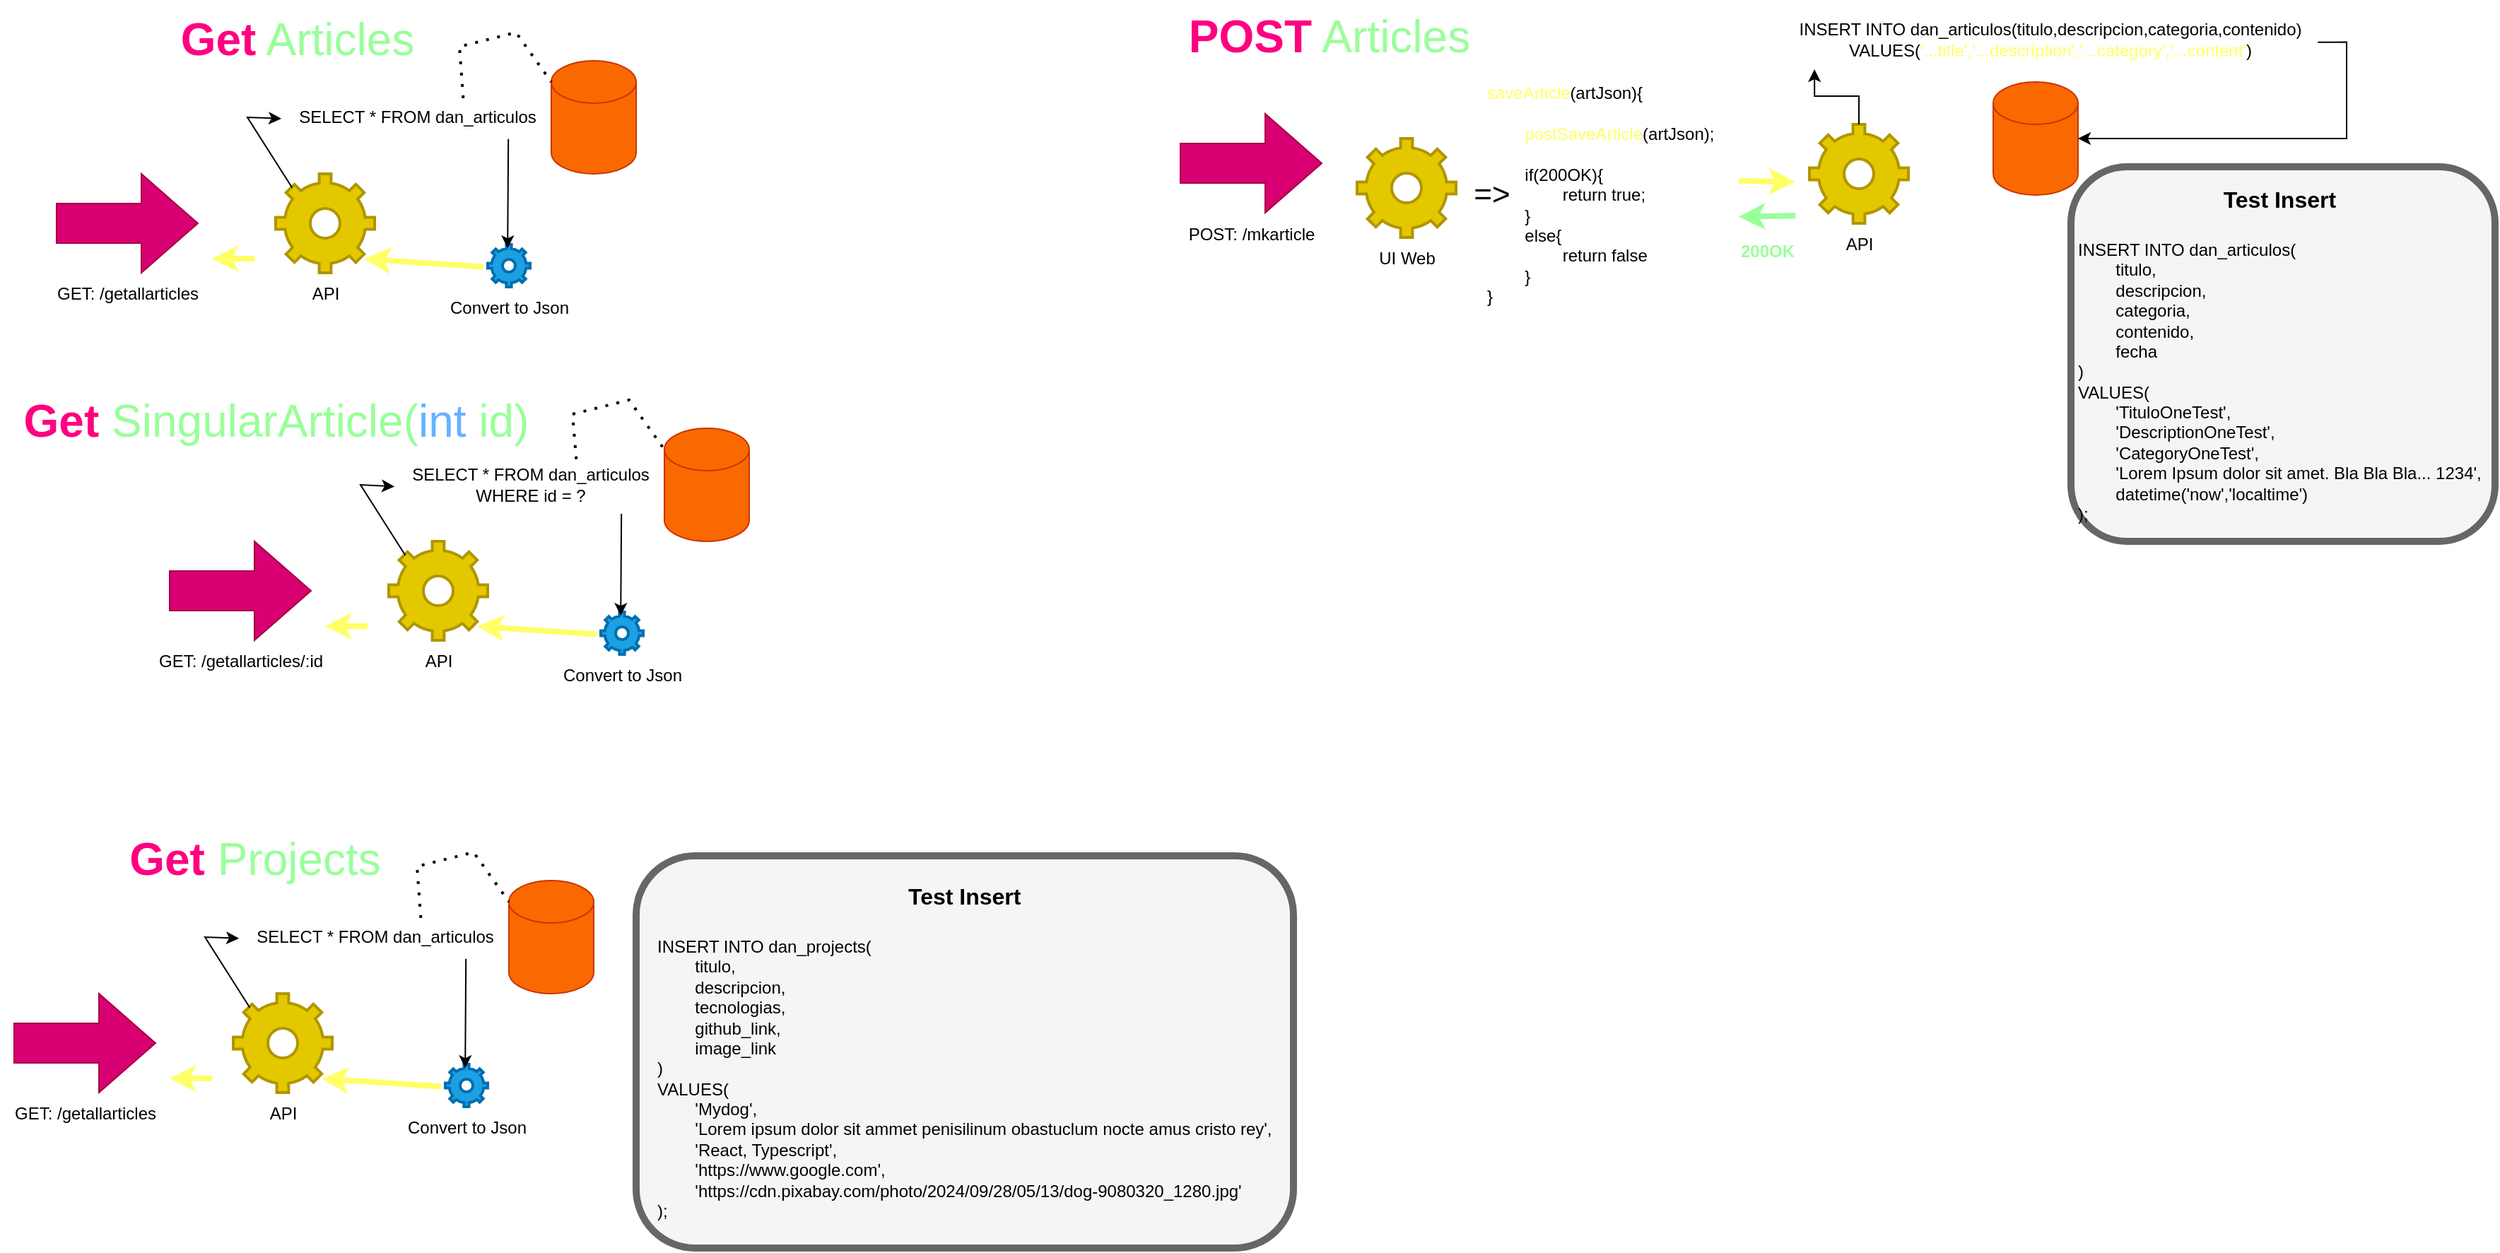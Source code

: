 <mxfile version="24.7.17">
  <diagram name="Page-1" id="a8RFTiZ0xdz1UtsjQKAN">
    <mxGraphModel dx="989" dy="588" grid="1" gridSize="10" guides="1" tooltips="1" connect="1" arrows="1" fold="1" page="1" pageScale="1" pageWidth="850" pageHeight="1100" math="0" shadow="0">
      <root>
        <mxCell id="0" />
        <mxCell id="1" parent="0" />
        <mxCell id="RCEUancECo5pNCRaxEBl-1" value="&lt;b&gt;&lt;font color=&quot;#ff0080&quot;&gt;Get&lt;/font&gt;&lt;/b&gt; Articles" style="text;html=1;align=center;verticalAlign=middle;resizable=0;points=[];autosize=1;strokeColor=none;fillColor=none;fontSize=32;fontColor=#99FF99;" parent="1" vertex="1">
          <mxGeometry x="150" y="40" width="190" height="50" as="geometry" />
        </mxCell>
        <mxCell id="RCEUancECo5pNCRaxEBl-2" value="" style="html=1;shadow=0;dashed=0;align=center;verticalAlign=middle;shape=mxgraph.arrows2.arrow;dy=0.6;dx=40;notch=0;fillColor=#d80073;fontColor=#ffffff;strokeColor=#A50040;spacing=0;" parent="1" vertex="1">
          <mxGeometry x="75" y="160" width="100" height="70" as="geometry" />
        </mxCell>
        <mxCell id="RCEUancECo5pNCRaxEBl-4" value="GET: /getallarticles" style="text;html=1;align=center;verticalAlign=middle;resizable=0;points=[];autosize=1;strokeColor=none;fillColor=none;" parent="1" vertex="1">
          <mxGeometry x="65" y="230" width="120" height="30" as="geometry" />
        </mxCell>
        <mxCell id="RCEUancECo5pNCRaxEBl-5" value="" style="html=1;verticalLabelPosition=bottom;align=center;labelBackgroundColor=#ffffff;verticalAlign=top;strokeWidth=2;strokeColor=#B09500;shadow=0;dashed=0;shape=mxgraph.ios7.icons.settings;fillColor=#e3c800;fontColor=#000000;" parent="1" vertex="1">
          <mxGeometry x="230" y="160" width="70" height="70" as="geometry" />
        </mxCell>
        <mxCell id="RCEUancECo5pNCRaxEBl-6" value="API" style="text;html=1;align=center;verticalAlign=middle;resizable=0;points=[];autosize=1;strokeColor=none;fillColor=none;" parent="1" vertex="1">
          <mxGeometry x="245" y="230" width="40" height="30" as="geometry" />
        </mxCell>
        <mxCell id="RCEUancECo5pNCRaxEBl-7" value="" style="shape=cylinder3;whiteSpace=wrap;html=1;boundedLbl=1;backgroundOutline=1;size=15;fillColor=#fa6800;fontColor=#000000;strokeColor=#C73500;" parent="1" vertex="1">
          <mxGeometry x="425" y="80" width="60" height="80" as="geometry" />
        </mxCell>
        <mxCell id="RCEUancECo5pNCRaxEBl-9" value="SELECT * FROM dan_articulos" style="text;html=1;align=center;verticalAlign=middle;resizable=0;points=[];autosize=1;strokeColor=none;fillColor=none;" parent="1" vertex="1">
          <mxGeometry x="235" y="105" width="190" height="30" as="geometry" />
        </mxCell>
        <mxCell id="RCEUancECo5pNCRaxEBl-10" value="" style="endArrow=classic;html=1;rounded=0;entryX=-0.005;entryY=0.53;entryDx=0;entryDy=0;entryPerimeter=0;exitX=0.167;exitY=0.141;exitDx=0;exitDy=0;exitPerimeter=0;" parent="1" source="RCEUancECo5pNCRaxEBl-5" target="RCEUancECo5pNCRaxEBl-9" edge="1">
          <mxGeometry width="50" height="50" relative="1" as="geometry">
            <mxPoint x="200" y="170" as="sourcePoint" />
            <mxPoint x="250" y="120" as="targetPoint" />
            <Array as="points">
              <mxPoint x="210" y="120" />
            </Array>
          </mxGeometry>
        </mxCell>
        <mxCell id="RCEUancECo5pNCRaxEBl-11" value="" style="html=1;verticalLabelPosition=bottom;align=center;labelBackgroundColor=#ffffff;verticalAlign=top;strokeWidth=2;strokeColor=#006EAF;shadow=0;dashed=0;shape=mxgraph.ios7.icons.settings;fillColor=#1ba1e2;fontColor=#ffffff;" parent="1" vertex="1">
          <mxGeometry x="380" y="210" width="30" height="30" as="geometry" />
        </mxCell>
        <mxCell id="RCEUancECo5pNCRaxEBl-12" value="Convert to Json" style="text;html=1;align=center;verticalAlign=middle;resizable=0;points=[];autosize=1;strokeColor=none;fillColor=none;" parent="1" vertex="1">
          <mxGeometry x="340" y="240" width="110" height="30" as="geometry" />
        </mxCell>
        <mxCell id="RCEUancECo5pNCRaxEBl-13" value="" style="endArrow=classic;html=1;rounded=0;entryX=0.47;entryY=0.087;entryDx=0;entryDy=0;entryPerimeter=0;exitX=0.84;exitY=1.013;exitDx=0;exitDy=0;exitPerimeter=0;" parent="1" source="RCEUancECo5pNCRaxEBl-9" target="RCEUancECo5pNCRaxEBl-11" edge="1">
          <mxGeometry width="50" height="50" relative="1" as="geometry">
            <mxPoint x="360" y="200" as="sourcePoint" />
            <mxPoint x="410" y="150" as="targetPoint" />
          </mxGeometry>
        </mxCell>
        <mxCell id="RCEUancECo5pNCRaxEBl-14" value="" style="endArrow=none;dashed=1;html=1;dashPattern=1 3;strokeWidth=2;rounded=0;entryX=0;entryY=0;entryDx=0;entryDy=15;entryPerimeter=0;exitX=0.672;exitY=0.047;exitDx=0;exitDy=0;exitPerimeter=0;" parent="1" source="RCEUancECo5pNCRaxEBl-9" target="RCEUancECo5pNCRaxEBl-7" edge="1">
          <mxGeometry width="50" height="50" relative="1" as="geometry">
            <mxPoint x="360" y="120" as="sourcePoint" />
            <mxPoint x="410" y="70" as="targetPoint" />
            <Array as="points">
              <mxPoint x="360" y="70" />
              <mxPoint x="400" y="60" />
            </Array>
          </mxGeometry>
        </mxCell>
        <mxCell id="RCEUancECo5pNCRaxEBl-15" value="" style="endArrow=classic;html=1;rounded=0;entryX=0.896;entryY=0.86;entryDx=0;entryDy=0;entryPerimeter=0;exitX=-0.105;exitY=0.524;exitDx=0;exitDy=0;exitPerimeter=0;fillColor=#ffff88;strokeColor=#FFFF66;strokeWidth=4;" parent="1" source="RCEUancECo5pNCRaxEBl-11" target="RCEUancECo5pNCRaxEBl-5" edge="1">
          <mxGeometry width="50" height="50" relative="1" as="geometry">
            <mxPoint x="280" y="330" as="sourcePoint" />
            <mxPoint x="330" y="280" as="targetPoint" />
          </mxGeometry>
        </mxCell>
        <mxCell id="RCEUancECo5pNCRaxEBl-16" value="" style="endArrow=classic;html=1;rounded=0;entryX=0.896;entryY=0.86;entryDx=0;entryDy=0;entryPerimeter=0;fillColor=#ffff88;strokeColor=#FFFF66;strokeWidth=4;" parent="1" edge="1">
          <mxGeometry width="50" height="50" relative="1" as="geometry">
            <mxPoint x="215" y="220" as="sourcePoint" />
            <mxPoint x="185" y="220" as="targetPoint" />
          </mxGeometry>
        </mxCell>
        <mxCell id="ubVi9tjZ42XdAKql5at5-1" value="&lt;font color=&quot;#ff0080&quot;&gt;&lt;b&gt;Get&lt;/b&gt;&lt;/font&gt; SingularArticle(&lt;font color=&quot;#66b2ff&quot;&gt;int&lt;/font&gt; id)" style="text;html=1;align=center;verticalAlign=middle;resizable=0;points=[];autosize=1;strokeColor=none;fillColor=none;fontSize=32;fontColor=#99FF99;" parent="1" vertex="1">
          <mxGeometry x="40" y="310" width="380" height="50" as="geometry" />
        </mxCell>
        <mxCell id="ubVi9tjZ42XdAKql5at5-2" value="" style="html=1;shadow=0;dashed=0;align=center;verticalAlign=middle;shape=mxgraph.arrows2.arrow;dy=0.6;dx=40;notch=0;fillColor=#d80073;fontColor=#ffffff;strokeColor=#A50040;spacing=0;" parent="1" vertex="1">
          <mxGeometry x="155" y="420" width="100" height="70" as="geometry" />
        </mxCell>
        <mxCell id="ubVi9tjZ42XdAKql5at5-3" value="GET: /getallarticles/:id" style="text;html=1;align=center;verticalAlign=middle;resizable=0;points=[];autosize=1;strokeColor=none;fillColor=none;" parent="1" vertex="1">
          <mxGeometry x="135" y="490" width="140" height="30" as="geometry" />
        </mxCell>
        <mxCell id="ubVi9tjZ42XdAKql5at5-4" value="" style="html=1;verticalLabelPosition=bottom;align=center;labelBackgroundColor=#ffffff;verticalAlign=top;strokeWidth=2;strokeColor=#B09500;shadow=0;dashed=0;shape=mxgraph.ios7.icons.settings;fillColor=#e3c800;fontColor=#000000;" parent="1" vertex="1">
          <mxGeometry x="310" y="420" width="70" height="70" as="geometry" />
        </mxCell>
        <mxCell id="ubVi9tjZ42XdAKql5at5-5" value="API" style="text;html=1;align=center;verticalAlign=middle;resizable=0;points=[];autosize=1;strokeColor=none;fillColor=none;" parent="1" vertex="1">
          <mxGeometry x="325" y="490" width="40" height="30" as="geometry" />
        </mxCell>
        <mxCell id="ubVi9tjZ42XdAKql5at5-6" value="" style="shape=cylinder3;whiteSpace=wrap;html=1;boundedLbl=1;backgroundOutline=1;size=15;fillColor=#fa6800;fontColor=#000000;strokeColor=#C73500;" parent="1" vertex="1">
          <mxGeometry x="505" y="340" width="60" height="80" as="geometry" />
        </mxCell>
        <mxCell id="ubVi9tjZ42XdAKql5at5-7" value="SELECT * FROM dan_articulos&lt;div&gt;WHERE id = ?&lt;/div&gt;" style="text;html=1;align=center;verticalAlign=middle;resizable=0;points=[];autosize=1;strokeColor=none;fillColor=none;" parent="1" vertex="1">
          <mxGeometry x="315" y="360" width="190" height="40" as="geometry" />
        </mxCell>
        <mxCell id="ubVi9tjZ42XdAKql5at5-8" value="" style="endArrow=classic;html=1;rounded=0;entryX=-0.005;entryY=0.53;entryDx=0;entryDy=0;entryPerimeter=0;exitX=0.167;exitY=0.141;exitDx=0;exitDy=0;exitPerimeter=0;" parent="1" source="ubVi9tjZ42XdAKql5at5-4" target="ubVi9tjZ42XdAKql5at5-7" edge="1">
          <mxGeometry width="50" height="50" relative="1" as="geometry">
            <mxPoint x="280" y="430" as="sourcePoint" />
            <mxPoint x="330" y="380" as="targetPoint" />
            <Array as="points">
              <mxPoint x="290" y="380" />
            </Array>
          </mxGeometry>
        </mxCell>
        <mxCell id="ubVi9tjZ42XdAKql5at5-9" value="" style="html=1;verticalLabelPosition=bottom;align=center;labelBackgroundColor=#ffffff;verticalAlign=top;strokeWidth=2;strokeColor=#006EAF;shadow=0;dashed=0;shape=mxgraph.ios7.icons.settings;fillColor=#1ba1e2;fontColor=#ffffff;" parent="1" vertex="1">
          <mxGeometry x="460" y="470" width="30" height="30" as="geometry" />
        </mxCell>
        <mxCell id="ubVi9tjZ42XdAKql5at5-10" value="Convert to Json" style="text;html=1;align=center;verticalAlign=middle;resizable=0;points=[];autosize=1;strokeColor=none;fillColor=none;" parent="1" vertex="1">
          <mxGeometry x="420" y="500" width="110" height="30" as="geometry" />
        </mxCell>
        <mxCell id="ubVi9tjZ42XdAKql5at5-11" value="" style="endArrow=classic;html=1;rounded=0;entryX=0.47;entryY=0.087;entryDx=0;entryDy=0;entryPerimeter=0;exitX=0.84;exitY=1.013;exitDx=0;exitDy=0;exitPerimeter=0;" parent="1" source="ubVi9tjZ42XdAKql5at5-7" target="ubVi9tjZ42XdAKql5at5-9" edge="1">
          <mxGeometry width="50" height="50" relative="1" as="geometry">
            <mxPoint x="440" y="460" as="sourcePoint" />
            <mxPoint x="490" y="410" as="targetPoint" />
          </mxGeometry>
        </mxCell>
        <mxCell id="ubVi9tjZ42XdAKql5at5-12" value="" style="endArrow=none;dashed=1;html=1;dashPattern=1 3;strokeWidth=2;rounded=0;entryX=0;entryY=0;entryDx=0;entryDy=15;entryPerimeter=0;exitX=0.672;exitY=0.047;exitDx=0;exitDy=0;exitPerimeter=0;" parent="1" source="ubVi9tjZ42XdAKql5at5-7" target="ubVi9tjZ42XdAKql5at5-6" edge="1">
          <mxGeometry width="50" height="50" relative="1" as="geometry">
            <mxPoint x="440" y="380" as="sourcePoint" />
            <mxPoint x="490" y="330" as="targetPoint" />
            <Array as="points">
              <mxPoint x="440" y="330" />
              <mxPoint x="480" y="320" />
            </Array>
          </mxGeometry>
        </mxCell>
        <mxCell id="ubVi9tjZ42XdAKql5at5-13" value="" style="endArrow=classic;html=1;rounded=0;entryX=0.896;entryY=0.86;entryDx=0;entryDy=0;entryPerimeter=0;exitX=-0.105;exitY=0.524;exitDx=0;exitDy=0;exitPerimeter=0;fillColor=#ffff88;strokeColor=#FFFF66;strokeWidth=4;" parent="1" source="ubVi9tjZ42XdAKql5at5-9" target="ubVi9tjZ42XdAKql5at5-4" edge="1">
          <mxGeometry width="50" height="50" relative="1" as="geometry">
            <mxPoint x="360" y="590" as="sourcePoint" />
            <mxPoint x="410" y="540" as="targetPoint" />
          </mxGeometry>
        </mxCell>
        <mxCell id="ubVi9tjZ42XdAKql5at5-14" value="" style="endArrow=classic;html=1;rounded=0;entryX=0.896;entryY=0.86;entryDx=0;entryDy=0;entryPerimeter=0;fillColor=#ffff88;strokeColor=#FFFF66;strokeWidth=4;" parent="1" edge="1">
          <mxGeometry width="50" height="50" relative="1" as="geometry">
            <mxPoint x="295" y="480" as="sourcePoint" />
            <mxPoint x="265" y="480" as="targetPoint" />
          </mxGeometry>
        </mxCell>
        <mxCell id="ubVi9tjZ42XdAKql5at5-15" value="&lt;b&gt;&lt;font color=&quot;#ff0080&quot;&gt;POST&lt;/font&gt;&lt;/b&gt; Articles" style="text;html=1;align=center;verticalAlign=middle;resizable=0;points=[];autosize=1;strokeColor=none;fillColor=none;fontSize=32;fontColor=#99FF99;" parent="1" vertex="1">
          <mxGeometry x="865" y="37.5" width="220" height="50" as="geometry" />
        </mxCell>
        <mxCell id="ubVi9tjZ42XdAKql5at5-16" value="" style="html=1;shadow=0;dashed=0;align=center;verticalAlign=middle;shape=mxgraph.arrows2.arrow;dy=0.6;dx=40;notch=0;fillColor=#d80073;fontColor=#ffffff;strokeColor=#A50040;spacing=0;" parent="1" vertex="1">
          <mxGeometry x="870" y="117.5" width="100" height="70" as="geometry" />
        </mxCell>
        <mxCell id="ubVi9tjZ42XdAKql5at5-17" value="POST: /mkarticle" style="text;align=center;verticalAlign=middle;resizable=0;points=[];autosize=1;strokeColor=none;fillColor=none;html=1;fontFamily=Helvetica;" parent="1" vertex="1">
          <mxGeometry x="865" y="187.5" width="110" height="30" as="geometry" />
        </mxCell>
        <mxCell id="ubVi9tjZ42XdAKql5at5-43" value="" style="html=1;verticalLabelPosition=bottom;align=center;labelBackgroundColor=#ffffff;verticalAlign=top;strokeWidth=2;strokeColor=#B09500;shadow=0;dashed=0;shape=mxgraph.ios7.icons.settings;fillColor=#e3c800;fontColor=#000000;" parent="1" vertex="1">
          <mxGeometry x="995" y="135" width="70" height="70" as="geometry" />
        </mxCell>
        <mxCell id="ubVi9tjZ42XdAKql5at5-44" value="UI Web" style="text;html=1;align=center;verticalAlign=middle;resizable=0;points=[];autosize=1;strokeColor=none;fillColor=none;" parent="1" vertex="1">
          <mxGeometry x="1000" y="205" width="60" height="30" as="geometry" />
        </mxCell>
        <mxCell id="ubVi9tjZ42XdAKql5at5-45" value="&lt;font color=&quot;#ffff66&quot;&gt;saveArticle&lt;/font&gt;(artJson){&lt;div&gt;&lt;br&gt;&lt;div&gt;&lt;font color=&quot;#ffff66&quot;&gt;&lt;span style=&quot;white-space: pre;&quot;&gt;&#x9;&lt;/span&gt;postSaveArticle&lt;/font&gt;(artJson);&lt;/div&gt;&lt;div&gt;&lt;br&gt;&lt;/div&gt;&lt;div&gt;&lt;span style=&quot;white-space: pre;&quot;&gt;&#x9;&lt;/span&gt;if(200OK){&lt;/div&gt;&lt;div&gt;&lt;span style=&quot;white-space: pre;&quot;&gt;&#x9;&lt;span style=&quot;white-space: pre;&quot;&gt;&#x9;&lt;/span&gt;&lt;/span&gt;return true;&amp;nbsp;&lt;br&gt;&lt;/div&gt;&lt;div&gt;&lt;span style=&quot;white-space: pre;&quot;&gt;&#x9;&lt;/span&gt;}&lt;/div&gt;&lt;div&gt;&lt;span style=&quot;white-space: pre;&quot;&gt;&#x9;&lt;/span&gt;else{&lt;/div&gt;&lt;div&gt;&lt;span style=&quot;white-space: pre;&quot;&gt;&#x9;&lt;span style=&quot;white-space: pre;&quot;&gt;&#x9;&lt;/span&gt;&lt;/span&gt;return false&lt;/div&gt;&lt;div&gt;&lt;span style=&quot;white-space: pre;&quot;&gt;&#x9;&lt;/span&gt;}&lt;br&gt;&lt;div&gt;}&lt;/div&gt;&lt;/div&gt;&lt;/div&gt;" style="text;html=1;align=left;verticalAlign=middle;resizable=0;points=[];autosize=1;strokeColor=none;fillColor=none;" parent="1" vertex="1">
          <mxGeometry x="1085" y="90" width="180" height="170" as="geometry" />
        </mxCell>
        <mxCell id="ubVi9tjZ42XdAKql5at5-48" value="=&amp;gt;" style="text;html=1;align=center;verticalAlign=middle;resizable=0;points=[];autosize=1;strokeColor=none;fillColor=none;fontSize=22;" parent="1" vertex="1">
          <mxGeometry x="1065" y="155" width="50" height="40" as="geometry" />
        </mxCell>
        <mxCell id="ubVi9tjZ42XdAKql5at5-49" value="" style="html=1;verticalLabelPosition=bottom;align=center;labelBackgroundColor=#ffffff;verticalAlign=top;strokeWidth=2;strokeColor=#B09500;shadow=0;dashed=0;shape=mxgraph.ios7.icons.settings;fillColor=#e3c800;fontColor=#000000;" parent="1" vertex="1">
          <mxGeometry x="1315" y="125" width="70" height="70" as="geometry" />
        </mxCell>
        <mxCell id="ubVi9tjZ42XdAKql5at5-51" value="" style="endArrow=classic;html=1;rounded=0;fillColor=#ffff88;strokeColor=#FFFF66;strokeWidth=4;" parent="1" edge="1">
          <mxGeometry width="50" height="50" relative="1" as="geometry">
            <mxPoint x="1265" y="165.0" as="sourcePoint" />
            <mxPoint x="1305" y="165.69" as="targetPoint" />
          </mxGeometry>
        </mxCell>
        <mxCell id="ubVi9tjZ42XdAKql5at5-53" value="API" style="text;html=1;align=center;verticalAlign=middle;resizable=0;points=[];autosize=1;strokeColor=none;fillColor=none;" parent="1" vertex="1">
          <mxGeometry x="1330" y="195" width="40" height="30" as="geometry" />
        </mxCell>
        <mxCell id="ubVi9tjZ42XdAKql5at5-54" value="INSERT INTO dan_articulos(titulo,descripcion,categoria,contenido)&lt;div&gt;VALUES(&lt;font color=&quot;#ffff66&quot;&gt;&#39;...title&#39;,&#39;...description&#39;,&#39;...category&#39;,&#39;...content&#39;&lt;/font&gt;)&lt;/div&gt;" style="text;html=1;align=center;verticalAlign=middle;resizable=0;points=[];autosize=1;strokeColor=none;fillColor=none;" parent="1" vertex="1">
          <mxGeometry x="1295" y="45" width="380" height="40" as="geometry" />
        </mxCell>
        <mxCell id="ubVi9tjZ42XdAKql5at5-56" value="" style="shape=cylinder3;whiteSpace=wrap;html=1;boundedLbl=1;backgroundOutline=1;size=15;fillColor=#fa6800;fontColor=#000000;strokeColor=#C73500;" parent="1" vertex="1">
          <mxGeometry x="1445" y="95" width="60" height="80" as="geometry" />
        </mxCell>
        <mxCell id="ubVi9tjZ42XdAKql5at5-57" style="edgeStyle=orthogonalEdgeStyle;rounded=0;orthogonalLoop=1;jettySize=auto;html=1;entryX=0.062;entryY=1.025;entryDx=0;entryDy=0;entryPerimeter=0;" parent="1" source="ubVi9tjZ42XdAKql5at5-49" target="ubVi9tjZ42XdAKql5at5-54" edge="1">
          <mxGeometry relative="1" as="geometry" />
        </mxCell>
        <mxCell id="ubVi9tjZ42XdAKql5at5-58" style="edgeStyle=orthogonalEdgeStyle;rounded=0;orthogonalLoop=1;jettySize=auto;html=1;entryX=1;entryY=0.5;entryDx=0;entryDy=0;entryPerimeter=0;exitX=0.999;exitY=0.546;exitDx=0;exitDy=0;exitPerimeter=0;" parent="1" source="ubVi9tjZ42XdAKql5at5-54" target="ubVi9tjZ42XdAKql5at5-56" edge="1">
          <mxGeometry relative="1" as="geometry" />
        </mxCell>
        <mxCell id="ubVi9tjZ42XdAKql5at5-59" value="" style="endArrow=classic;html=1;rounded=0;fillColor=#60a917;strokeColor=#99FF99;strokeWidth=4;" parent="1" edge="1">
          <mxGeometry width="50" height="50" relative="1" as="geometry">
            <mxPoint x="1305" y="189.58" as="sourcePoint" />
            <mxPoint x="1265" y="190.41" as="targetPoint" />
          </mxGeometry>
        </mxCell>
        <mxCell id="ubVi9tjZ42XdAKql5at5-60" value="200OK" style="text;html=1;align=center;verticalAlign=middle;resizable=0;points=[];autosize=1;strokeColor=none;fillColor=none;fontStyle=1;fontColor=#99FF99;" parent="1" vertex="1">
          <mxGeometry x="1255" y="200.41" width="60" height="30" as="geometry" />
        </mxCell>
        <mxCell id="ubVi9tjZ42XdAKql5at5-61" value="&lt;div style=&quot;text-align: center; font-size: 16px;&quot;&gt;&lt;span style=&quot;background-color: initial;&quot;&gt;&lt;font style=&quot;font-size: 16px;&quot;&gt;&lt;b&gt;Test Insert&lt;/b&gt;&lt;/font&gt;&lt;/span&gt;&lt;/div&gt;&lt;div style=&quot;text-align: center; font-size: 16px;&quot;&gt;&lt;br&gt;&lt;/div&gt;INSERT INTO dan_articulos(&lt;div&gt;&lt;span style=&quot;white-space: pre;&quot;&gt;&#x9;&lt;/span&gt;titulo,&lt;/div&gt;&lt;div&gt;&lt;span style=&quot;white-space: pre;&quot;&gt;&#x9;&lt;/span&gt;descripcion,&lt;/div&gt;&lt;div&gt;&lt;span style=&quot;white-space: pre;&quot;&gt;&#x9;&lt;/span&gt;categoria,&lt;/div&gt;&lt;div&gt;&lt;span style=&quot;white-space: pre;&quot;&gt;&#x9;&lt;/span&gt;contenido,&lt;/div&gt;&lt;div&gt;&lt;span style=&quot;white-space: pre;&quot;&gt;&#x9;&lt;/span&gt;fecha&lt;br&gt;&lt;/div&gt;&lt;div&gt;)&lt;br&gt;VALUES(&lt;/div&gt;&lt;div&gt;&lt;span style=&quot;white-space: pre;&quot;&gt;&#x9;&lt;/span&gt;&#39;TituloOneTest&#39;,&lt;/div&gt;&lt;div&gt;&lt;span style=&quot;white-space: pre;&quot;&gt;&#x9;&lt;/span&gt;&#39;DescriptionOneTest&#39;,&lt;/div&gt;&lt;div&gt;&lt;span style=&quot;white-space: pre;&quot;&gt;&#x9;&lt;/span&gt;&#39;CategoryOneTest&#39;,&lt;/div&gt;&lt;div&gt;&lt;span style=&quot;white-space: pre;&quot;&gt;&#x9;&lt;/span&gt;&#39;Lorem Ipsum dolor sit amet. Bla Bla Bla... 1234&#39;,&lt;/div&gt;&lt;div&gt;&lt;span style=&quot;white-space: pre;&quot;&gt;&#x9;&lt;/span&gt;&lt;span style=&quot;background-color: initial;&quot;&gt;datetime(&#39;now&#39;,&#39;localtime&#39;)&lt;/span&gt;&lt;br&gt;&lt;/div&gt;&lt;div&gt;);&lt;/div&gt;" style="rounded=1;whiteSpace=wrap;fillColor=#f5f5f5;fontColor=#000000;strokeColor=#666666;html=1;align=left;strokeWidth=5;spacing=0;spacingLeft=5;" parent="1" vertex="1">
          <mxGeometry x="1500" y="155" width="300" height="265" as="geometry" />
        </mxCell>
        <mxCell id="NM7XQEvUvZoWwuVaW_mb-1" value="&lt;b&gt;&lt;font color=&quot;#ff0080&quot;&gt;Get&lt;/font&gt;&lt;/b&gt; Projects" style="text;html=1;align=center;verticalAlign=middle;resizable=0;points=[];autosize=1;strokeColor=none;fillColor=none;fontSize=32;fontColor=#99FF99;" parent="1" vertex="1">
          <mxGeometry x="115" y="620" width="200" height="50" as="geometry" />
        </mxCell>
        <mxCell id="NM7XQEvUvZoWwuVaW_mb-2" value="" style="html=1;shadow=0;dashed=0;align=center;verticalAlign=middle;shape=mxgraph.arrows2.arrow;dy=0.6;dx=40;notch=0;fillColor=#d80073;fontColor=#ffffff;strokeColor=#A50040;spacing=0;" parent="1" vertex="1">
          <mxGeometry x="45" y="740" width="100" height="70" as="geometry" />
        </mxCell>
        <mxCell id="NM7XQEvUvZoWwuVaW_mb-3" value="GET: /getallarticles" style="text;html=1;align=center;verticalAlign=middle;resizable=0;points=[];autosize=1;strokeColor=none;fillColor=none;" parent="1" vertex="1">
          <mxGeometry x="35" y="810" width="120" height="30" as="geometry" />
        </mxCell>
        <mxCell id="NM7XQEvUvZoWwuVaW_mb-4" value="" style="html=1;verticalLabelPosition=bottom;align=center;labelBackgroundColor=#ffffff;verticalAlign=top;strokeWidth=2;strokeColor=#B09500;shadow=0;dashed=0;shape=mxgraph.ios7.icons.settings;fillColor=#e3c800;fontColor=#000000;" parent="1" vertex="1">
          <mxGeometry x="200" y="740" width="70" height="70" as="geometry" />
        </mxCell>
        <mxCell id="NM7XQEvUvZoWwuVaW_mb-5" value="API" style="text;html=1;align=center;verticalAlign=middle;resizable=0;points=[];autosize=1;strokeColor=none;fillColor=none;" parent="1" vertex="1">
          <mxGeometry x="215" y="810" width="40" height="30" as="geometry" />
        </mxCell>
        <mxCell id="NM7XQEvUvZoWwuVaW_mb-6" value="" style="shape=cylinder3;whiteSpace=wrap;html=1;boundedLbl=1;backgroundOutline=1;size=15;fillColor=#fa6800;fontColor=#000000;strokeColor=#C73500;" parent="1" vertex="1">
          <mxGeometry x="395" y="660" width="60" height="80" as="geometry" />
        </mxCell>
        <mxCell id="NM7XQEvUvZoWwuVaW_mb-7" value="SELECT * FROM dan_articulos" style="text;html=1;align=center;verticalAlign=middle;resizable=0;points=[];autosize=1;strokeColor=none;fillColor=none;" parent="1" vertex="1">
          <mxGeometry x="205" y="685" width="190" height="30" as="geometry" />
        </mxCell>
        <mxCell id="NM7XQEvUvZoWwuVaW_mb-8" value="" style="endArrow=classic;html=1;rounded=0;entryX=-0.005;entryY=0.53;entryDx=0;entryDy=0;entryPerimeter=0;exitX=0.167;exitY=0.141;exitDx=0;exitDy=0;exitPerimeter=0;" parent="1" source="NM7XQEvUvZoWwuVaW_mb-4" target="NM7XQEvUvZoWwuVaW_mb-7" edge="1">
          <mxGeometry width="50" height="50" relative="1" as="geometry">
            <mxPoint x="170" y="750" as="sourcePoint" />
            <mxPoint x="220" y="700" as="targetPoint" />
            <Array as="points">
              <mxPoint x="180" y="700" />
            </Array>
          </mxGeometry>
        </mxCell>
        <mxCell id="NM7XQEvUvZoWwuVaW_mb-9" value="" style="html=1;verticalLabelPosition=bottom;align=center;labelBackgroundColor=#ffffff;verticalAlign=top;strokeWidth=2;strokeColor=#006EAF;shadow=0;dashed=0;shape=mxgraph.ios7.icons.settings;fillColor=#1ba1e2;fontColor=#ffffff;" parent="1" vertex="1">
          <mxGeometry x="350" y="790" width="30" height="30" as="geometry" />
        </mxCell>
        <mxCell id="NM7XQEvUvZoWwuVaW_mb-10" value="Convert to Json" style="text;html=1;align=center;verticalAlign=middle;resizable=0;points=[];autosize=1;strokeColor=none;fillColor=none;" parent="1" vertex="1">
          <mxGeometry x="310" y="820" width="110" height="30" as="geometry" />
        </mxCell>
        <mxCell id="NM7XQEvUvZoWwuVaW_mb-11" value="" style="endArrow=classic;html=1;rounded=0;entryX=0.47;entryY=0.087;entryDx=0;entryDy=0;entryPerimeter=0;exitX=0.84;exitY=1.013;exitDx=0;exitDy=0;exitPerimeter=0;" parent="1" source="NM7XQEvUvZoWwuVaW_mb-7" target="NM7XQEvUvZoWwuVaW_mb-9" edge="1">
          <mxGeometry width="50" height="50" relative="1" as="geometry">
            <mxPoint x="330" y="780" as="sourcePoint" />
            <mxPoint x="380" y="730" as="targetPoint" />
          </mxGeometry>
        </mxCell>
        <mxCell id="NM7XQEvUvZoWwuVaW_mb-12" value="" style="endArrow=none;dashed=1;html=1;dashPattern=1 3;strokeWidth=2;rounded=0;entryX=0;entryY=0;entryDx=0;entryDy=15;entryPerimeter=0;exitX=0.672;exitY=0.047;exitDx=0;exitDy=0;exitPerimeter=0;" parent="1" source="NM7XQEvUvZoWwuVaW_mb-7" target="NM7XQEvUvZoWwuVaW_mb-6" edge="1">
          <mxGeometry width="50" height="50" relative="1" as="geometry">
            <mxPoint x="330" y="700" as="sourcePoint" />
            <mxPoint x="380" y="650" as="targetPoint" />
            <Array as="points">
              <mxPoint x="330" y="650" />
              <mxPoint x="370" y="640" />
            </Array>
          </mxGeometry>
        </mxCell>
        <mxCell id="NM7XQEvUvZoWwuVaW_mb-13" value="" style="endArrow=classic;html=1;rounded=0;entryX=0.896;entryY=0.86;entryDx=0;entryDy=0;entryPerimeter=0;exitX=-0.105;exitY=0.524;exitDx=0;exitDy=0;exitPerimeter=0;fillColor=#ffff88;strokeColor=#FFFF66;strokeWidth=4;" parent="1" source="NM7XQEvUvZoWwuVaW_mb-9" target="NM7XQEvUvZoWwuVaW_mb-4" edge="1">
          <mxGeometry width="50" height="50" relative="1" as="geometry">
            <mxPoint x="250" y="910" as="sourcePoint" />
            <mxPoint x="300" y="860" as="targetPoint" />
          </mxGeometry>
        </mxCell>
        <mxCell id="NM7XQEvUvZoWwuVaW_mb-14" value="" style="endArrow=classic;html=1;rounded=0;entryX=0.896;entryY=0.86;entryDx=0;entryDy=0;entryPerimeter=0;fillColor=#ffff88;strokeColor=#FFFF66;strokeWidth=4;" parent="1" edge="1">
          <mxGeometry width="50" height="50" relative="1" as="geometry">
            <mxPoint x="185" y="800" as="sourcePoint" />
            <mxPoint x="155" y="800" as="targetPoint" />
          </mxGeometry>
        </mxCell>
        <mxCell id="NM7XQEvUvZoWwuVaW_mb-15" value="&lt;div style=&quot;text-align: center; font-size: 16px;&quot;&gt;&lt;span style=&quot;background-color: initial;&quot;&gt;&lt;font style=&quot;font-size: 16px;&quot;&gt;&lt;b&gt;Test Insert&lt;/b&gt;&lt;/font&gt;&lt;/span&gt;&lt;/div&gt;&lt;div style=&quot;text-align: center; font-size: 16px;&quot;&gt;&lt;br&gt;&lt;/div&gt;INSERT INTO dan_projects(&lt;div&gt;&lt;span style=&quot;white-space: pre;&quot;&gt;&#x9;&lt;/span&gt;titulo,&lt;br&gt;&lt;/div&gt;&lt;div&gt;&lt;span style=&quot;white-space: pre;&quot;&gt;&#x9;&lt;/span&gt;descripcion,&lt;/div&gt;&lt;div&gt;&lt;span style=&quot;white-space: pre;&quot;&gt;&#x9;&lt;/span&gt;tecnologias,&lt;/div&gt;&lt;div&gt;&lt;span style=&quot;white-space: pre;&quot;&gt;&#x9;&lt;/span&gt;&lt;span style=&quot;background-color: initial;&quot;&gt;github_link,&lt;/span&gt;&lt;/div&gt;&lt;div&gt;&lt;span style=&quot;background-color: initial;&quot;&gt;&lt;span style=&quot;white-space: pre;&quot;&gt;&#x9;&lt;/span&gt;image_link&lt;/span&gt;&lt;/div&gt;&lt;div&gt;)&lt;br&gt;VALUES(&lt;/div&gt;&lt;div&gt;&lt;span style=&quot;white-space: pre;&quot;&gt;&#x9;&lt;/span&gt;&#39;Mydog&#39;,&lt;/div&gt;&lt;div&gt;&lt;span style=&quot;white-space: pre;&quot;&gt;&#x9;&lt;/span&gt;&#39;Lorem ipsum dolor sit ammet penisilinum obastuclum nocte amus cristo rey&#39;,&lt;/div&gt;&lt;div&gt;&lt;span style=&quot;white-space: pre;&quot;&gt;&#x9;&lt;/span&gt;&#39;React, Typescript&#39;,&lt;/div&gt;&lt;div&gt;&lt;span style=&quot;white-space: pre;&quot;&gt;&#x9;&lt;/span&gt;&lt;span style=&quot;background-color: initial;&quot;&gt;&#39;https://www.google.com&#39;,&lt;/span&gt;&lt;/div&gt;&lt;div&gt;&lt;span style=&quot;white-space: pre;&quot;&gt;&#x9;&lt;/span&gt;&lt;span style=&quot;background-color: initial;&quot;&gt;&#39;https://cdn.pixabay.com/photo/2024/09/28/05/13/dog-9080320_1280.jpg&#39;&lt;/span&gt;&lt;br&gt;&lt;/div&gt;&lt;div&gt;);&lt;/div&gt;" style="rounded=1;whiteSpace=wrap;fillColor=#f5f5f5;fontColor=#000000;strokeColor=#666666;html=1;align=left;strokeWidth=5;spacing=0;spacingLeft=15;" parent="1" vertex="1">
          <mxGeometry x="485" y="642.5" width="465" height="277.5" as="geometry" />
        </mxCell>
      </root>
    </mxGraphModel>
  </diagram>
</mxfile>
